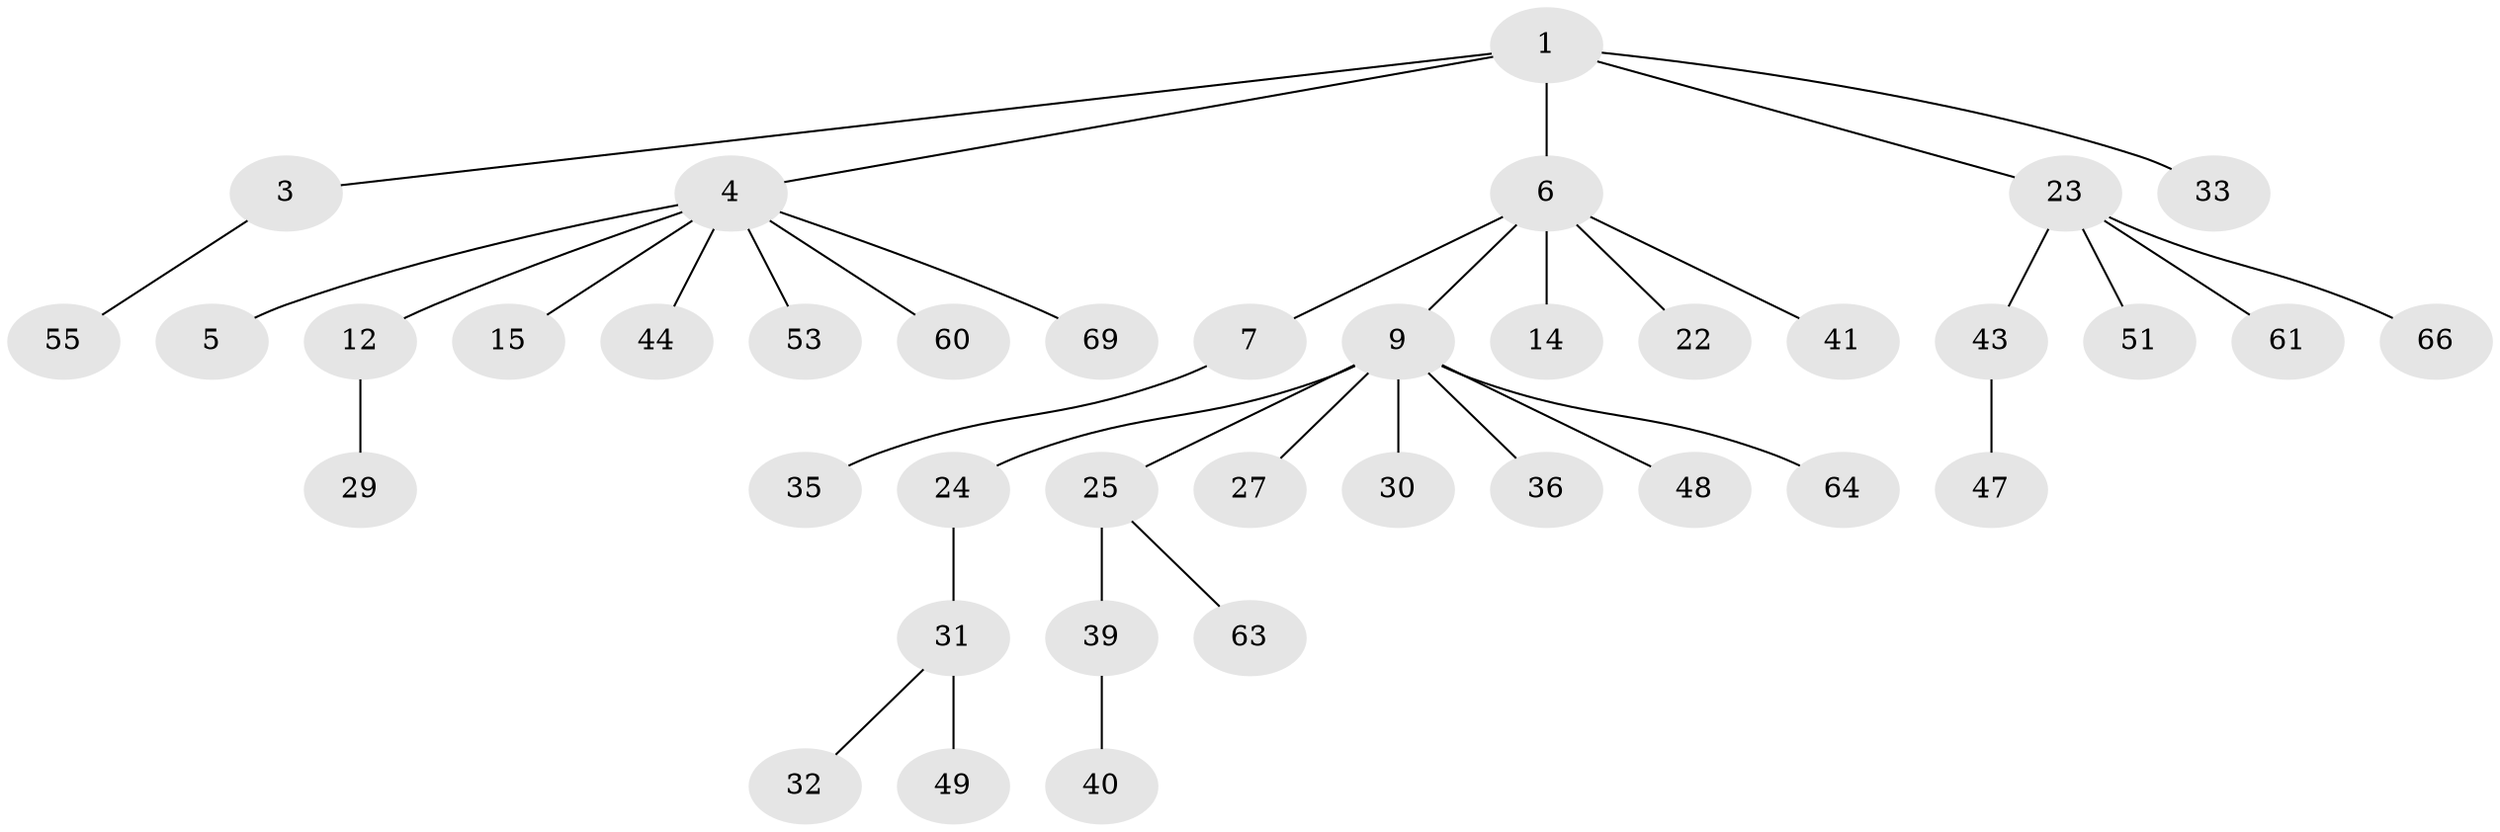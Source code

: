 // original degree distribution, {3: 0.08974358974358974, 4: 0.038461538461538464, 5: 0.0641025641025641, 10: 0.01282051282051282, 1: 0.5384615384615384, 6: 0.01282051282051282, 2: 0.24358974358974358}
// Generated by graph-tools (version 1.1) at 2025/15/03/09/25 04:15:23]
// undirected, 39 vertices, 38 edges
graph export_dot {
graph [start="1"]
  node [color=gray90,style=filled];
  1 [super="+2"];
  3 [super="+37+34+62+18"];
  4 [super="+26+10+11+42+8+56+54+50"];
  5;
  6;
  7 [super="+17+65"];
  9 [super="+13"];
  12 [super="+58+28"];
  14;
  15 [super="+76"];
  22 [super="+46"];
  23;
  24;
  25 [super="+38"];
  27;
  29;
  30;
  31;
  32;
  33;
  35;
  36;
  39 [super="+68+57"];
  40;
  41 [super="+71"];
  43 [super="+67"];
  44 [super="+45"];
  47;
  48;
  49 [super="+77"];
  51 [super="+72"];
  53 [super="+74"];
  55;
  60;
  61;
  63;
  64 [super="+75+70"];
  66;
  69;
  1 -- 23;
  1 -- 33;
  1 -- 3;
  1 -- 4;
  1 -- 6;
  3 -- 55;
  4 -- 5;
  4 -- 69;
  4 -- 44;
  4 -- 53;
  4 -- 12;
  4 -- 60;
  4 -- 15;
  6 -- 7;
  6 -- 9;
  6 -- 14;
  6 -- 22;
  6 -- 41;
  7 -- 35;
  9 -- 64;
  9 -- 36;
  9 -- 48;
  9 -- 24;
  9 -- 25;
  9 -- 27;
  9 -- 30;
  12 -- 29;
  23 -- 43;
  23 -- 51;
  23 -- 61;
  23 -- 66;
  24 -- 31;
  25 -- 63;
  25 -- 39;
  31 -- 32;
  31 -- 49;
  39 -- 40;
  43 -- 47;
}
